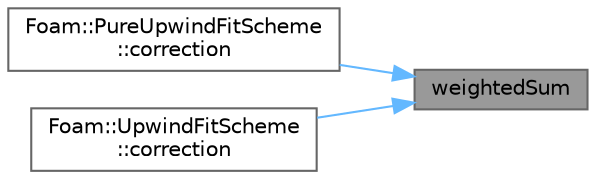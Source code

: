 digraph "weightedSum"
{
 // LATEX_PDF_SIZE
  bgcolor="transparent";
  edge [fontname=Helvetica,fontsize=10,labelfontname=Helvetica,labelfontsize=10];
  node [fontname=Helvetica,fontsize=10,shape=box,height=0.2,width=0.4];
  rankdir="RL";
  Node1 [id="Node000001",label="weightedSum",height=0.2,width=0.4,color="gray40", fillcolor="grey60", style="filled", fontcolor="black",tooltip=" "];
  Node1 -> Node2 [id="edge1_Node000001_Node000002",dir="back",color="steelblue1",style="solid",tooltip=" "];
  Node2 [id="Node000002",label="Foam::PureUpwindFitScheme\l::correction",height=0.2,width=0.4,color="grey40", fillcolor="white", style="filled",URL="$classFoam_1_1PureUpwindFitScheme.html#a9c79cff1f5952f2e865730d39bf9b2fe",tooltip=" "];
  Node1 -> Node3 [id="edge2_Node000001_Node000003",dir="back",color="steelblue1",style="solid",tooltip=" "];
  Node3 [id="Node000003",label="Foam::UpwindFitScheme\l::correction",height=0.2,width=0.4,color="grey40", fillcolor="white", style="filled",URL="$classFoam_1_1UpwindFitScheme.html#a9c79cff1f5952f2e865730d39bf9b2fe",tooltip=" "];
}
